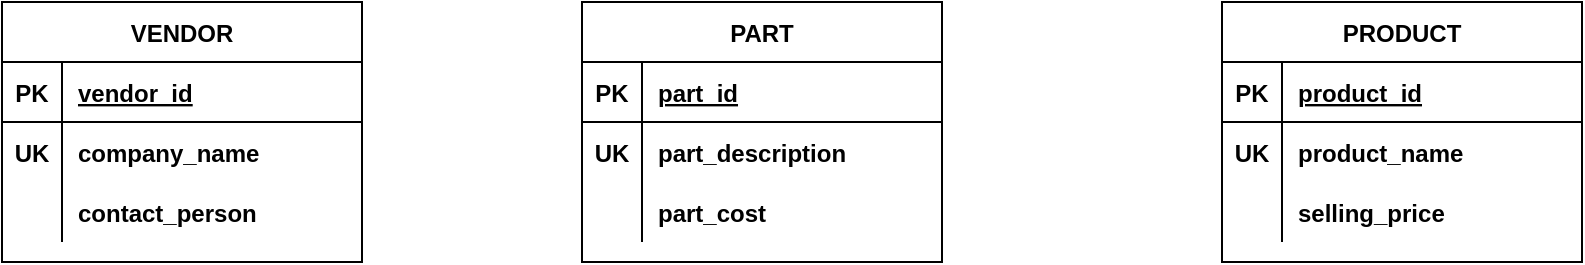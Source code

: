 <mxfile version="15.2.9" type="device" pages="3"><diagram id="j-eMclJ7GoJpoXUN39V1" name="P02-02a"><mxGraphModel dx="1038" dy="547" grid="1" gridSize="10" guides="1" tooltips="1" connect="1" arrows="1" fold="1" page="1" pageScale="1" pageWidth="1700" pageHeight="1100" math="0" shadow="0"><root><mxCell id="0"/><mxCell id="1" parent="0"/><mxCell id="tGyZ5kqAIC_zMIzAUrxz-1" value="VENDOR" style="shape=table;startSize=30;container=1;collapsible=1;childLayout=tableLayout;fixedRows=1;rowLines=0;fontStyle=1;align=center;resizeLast=1;" vertex="1" parent="1"><mxGeometry x="120" y="90" width="180" height="130" as="geometry"/></mxCell><mxCell id="tGyZ5kqAIC_zMIzAUrxz-2" value="" style="shape=partialRectangle;collapsible=0;dropTarget=0;pointerEvents=0;fillColor=none;top=0;left=0;bottom=1;right=0;points=[[0,0.5],[1,0.5]];portConstraint=eastwest;" vertex="1" parent="tGyZ5kqAIC_zMIzAUrxz-1"><mxGeometry y="30" width="180" height="30" as="geometry"/></mxCell><mxCell id="tGyZ5kqAIC_zMIzAUrxz-3" value="PK" style="shape=partialRectangle;connectable=0;fillColor=none;top=0;left=0;bottom=0;right=0;fontStyle=1;overflow=hidden;" vertex="1" parent="tGyZ5kqAIC_zMIzAUrxz-2"><mxGeometry width="30" height="30" as="geometry"><mxRectangle width="30" height="30" as="alternateBounds"/></mxGeometry></mxCell><mxCell id="tGyZ5kqAIC_zMIzAUrxz-4" value="vendor_id" style="shape=partialRectangle;connectable=0;fillColor=none;top=0;left=0;bottom=0;right=0;align=left;spacingLeft=6;fontStyle=5;overflow=hidden;" vertex="1" parent="tGyZ5kqAIC_zMIzAUrxz-2"><mxGeometry x="30" width="150" height="30" as="geometry"><mxRectangle width="150" height="30" as="alternateBounds"/></mxGeometry></mxCell><mxCell id="tGyZ5kqAIC_zMIzAUrxz-5" value="" style="shape=partialRectangle;collapsible=0;dropTarget=0;pointerEvents=0;fillColor=none;top=0;left=0;bottom=0;right=0;points=[[0,0.5],[1,0.5]];portConstraint=eastwest;" vertex="1" parent="tGyZ5kqAIC_zMIzAUrxz-1"><mxGeometry y="60" width="180" height="30" as="geometry"/></mxCell><mxCell id="tGyZ5kqAIC_zMIzAUrxz-6" value="UK" style="shape=partialRectangle;connectable=0;fillColor=none;top=0;left=0;bottom=0;right=0;editable=1;overflow=hidden;fontStyle=1" vertex="1" parent="tGyZ5kqAIC_zMIzAUrxz-5"><mxGeometry width="30" height="30" as="geometry"><mxRectangle width="30" height="30" as="alternateBounds"/></mxGeometry></mxCell><mxCell id="tGyZ5kqAIC_zMIzAUrxz-7" value="company_name" style="shape=partialRectangle;connectable=0;fillColor=none;top=0;left=0;bottom=0;right=0;align=left;spacingLeft=6;overflow=hidden;fontStyle=1" vertex="1" parent="tGyZ5kqAIC_zMIzAUrxz-5"><mxGeometry x="30" width="150" height="30" as="geometry"><mxRectangle width="150" height="30" as="alternateBounds"/></mxGeometry></mxCell><mxCell id="tGyZ5kqAIC_zMIzAUrxz-8" value="" style="shape=partialRectangle;collapsible=0;dropTarget=0;pointerEvents=0;fillColor=none;top=0;left=0;bottom=0;right=0;points=[[0,0.5],[1,0.5]];portConstraint=eastwest;" vertex="1" parent="tGyZ5kqAIC_zMIzAUrxz-1"><mxGeometry y="90" width="180" height="30" as="geometry"/></mxCell><mxCell id="tGyZ5kqAIC_zMIzAUrxz-9" value="" style="shape=partialRectangle;connectable=0;fillColor=none;top=0;left=0;bottom=0;right=0;editable=1;overflow=hidden;" vertex="1" parent="tGyZ5kqAIC_zMIzAUrxz-8"><mxGeometry width="30" height="30" as="geometry"><mxRectangle width="30" height="30" as="alternateBounds"/></mxGeometry></mxCell><mxCell id="tGyZ5kqAIC_zMIzAUrxz-10" value="contact_person" style="shape=partialRectangle;connectable=0;fillColor=none;top=0;left=0;bottom=0;right=0;align=left;spacingLeft=6;overflow=hidden;fontStyle=1" vertex="1" parent="tGyZ5kqAIC_zMIzAUrxz-8"><mxGeometry x="30" width="150" height="30" as="geometry"><mxRectangle width="150" height="30" as="alternateBounds"/></mxGeometry></mxCell><mxCell id="tGyZ5kqAIC_zMIzAUrxz-17" value="PART" style="shape=table;startSize=30;container=1;collapsible=1;childLayout=tableLayout;fixedRows=1;rowLines=0;fontStyle=1;align=center;resizeLast=1;" vertex="1" parent="1"><mxGeometry x="410" y="90" width="180" height="130" as="geometry"/></mxCell><mxCell id="tGyZ5kqAIC_zMIzAUrxz-18" value="" style="shape=partialRectangle;collapsible=0;dropTarget=0;pointerEvents=0;fillColor=none;top=0;left=0;bottom=1;right=0;points=[[0,0.5],[1,0.5]];portConstraint=eastwest;" vertex="1" parent="tGyZ5kqAIC_zMIzAUrxz-17"><mxGeometry y="30" width="180" height="30" as="geometry"/></mxCell><mxCell id="tGyZ5kqAIC_zMIzAUrxz-19" value="PK" style="shape=partialRectangle;connectable=0;fillColor=none;top=0;left=0;bottom=0;right=0;fontStyle=1;overflow=hidden;" vertex="1" parent="tGyZ5kqAIC_zMIzAUrxz-18"><mxGeometry width="30" height="30" as="geometry"><mxRectangle width="30" height="30" as="alternateBounds"/></mxGeometry></mxCell><mxCell id="tGyZ5kqAIC_zMIzAUrxz-20" value="part_id" style="shape=partialRectangle;connectable=0;fillColor=none;top=0;left=0;bottom=0;right=0;align=left;spacingLeft=6;fontStyle=5;overflow=hidden;" vertex="1" parent="tGyZ5kqAIC_zMIzAUrxz-18"><mxGeometry x="30" width="150" height="30" as="geometry"><mxRectangle width="150" height="30" as="alternateBounds"/></mxGeometry></mxCell><mxCell id="tGyZ5kqAIC_zMIzAUrxz-21" value="" style="shape=partialRectangle;collapsible=0;dropTarget=0;pointerEvents=0;fillColor=none;top=0;left=0;bottom=0;right=0;points=[[0,0.5],[1,0.5]];portConstraint=eastwest;" vertex="1" parent="tGyZ5kqAIC_zMIzAUrxz-17"><mxGeometry y="60" width="180" height="30" as="geometry"/></mxCell><mxCell id="tGyZ5kqAIC_zMIzAUrxz-22" value="UK" style="shape=partialRectangle;connectable=0;fillColor=none;top=0;left=0;bottom=0;right=0;editable=1;overflow=hidden;fontStyle=1" vertex="1" parent="tGyZ5kqAIC_zMIzAUrxz-21"><mxGeometry width="30" height="30" as="geometry"><mxRectangle width="30" height="30" as="alternateBounds"/></mxGeometry></mxCell><mxCell id="tGyZ5kqAIC_zMIzAUrxz-23" value="part_description" style="shape=partialRectangle;connectable=0;fillColor=none;top=0;left=0;bottom=0;right=0;align=left;spacingLeft=6;overflow=hidden;fontStyle=1" vertex="1" parent="tGyZ5kqAIC_zMIzAUrxz-21"><mxGeometry x="30" width="150" height="30" as="geometry"><mxRectangle width="150" height="30" as="alternateBounds"/></mxGeometry></mxCell><mxCell id="tGyZ5kqAIC_zMIzAUrxz-24" value="" style="shape=partialRectangle;collapsible=0;dropTarget=0;pointerEvents=0;fillColor=none;top=0;left=0;bottom=0;right=0;points=[[0,0.5],[1,0.5]];portConstraint=eastwest;" vertex="1" parent="tGyZ5kqAIC_zMIzAUrxz-17"><mxGeometry y="90" width="180" height="30" as="geometry"/></mxCell><mxCell id="tGyZ5kqAIC_zMIzAUrxz-25" value="" style="shape=partialRectangle;connectable=0;fillColor=none;top=0;left=0;bottom=0;right=0;editable=1;overflow=hidden;" vertex="1" parent="tGyZ5kqAIC_zMIzAUrxz-24"><mxGeometry width="30" height="30" as="geometry"><mxRectangle width="30" height="30" as="alternateBounds"/></mxGeometry></mxCell><mxCell id="tGyZ5kqAIC_zMIzAUrxz-26" value="part_cost" style="shape=partialRectangle;connectable=0;fillColor=none;top=0;left=0;bottom=0;right=0;align=left;spacingLeft=6;overflow=hidden;fontStyle=1" vertex="1" parent="tGyZ5kqAIC_zMIzAUrxz-24"><mxGeometry x="30" width="150" height="30" as="geometry"><mxRectangle width="150" height="30" as="alternateBounds"/></mxGeometry></mxCell><mxCell id="tGyZ5kqAIC_zMIzAUrxz-28" value="PRODUCT" style="shape=table;startSize=30;container=1;collapsible=1;childLayout=tableLayout;fixedRows=1;rowLines=0;fontStyle=1;align=center;resizeLast=1;" vertex="1" parent="1"><mxGeometry x="730" y="90" width="180" height="130" as="geometry"/></mxCell><mxCell id="tGyZ5kqAIC_zMIzAUrxz-29" value="" style="shape=partialRectangle;collapsible=0;dropTarget=0;pointerEvents=0;fillColor=none;top=0;left=0;bottom=1;right=0;points=[[0,0.5],[1,0.5]];portConstraint=eastwest;" vertex="1" parent="tGyZ5kqAIC_zMIzAUrxz-28"><mxGeometry y="30" width="180" height="30" as="geometry"/></mxCell><mxCell id="tGyZ5kqAIC_zMIzAUrxz-30" value="PK" style="shape=partialRectangle;connectable=0;fillColor=none;top=0;left=0;bottom=0;right=0;fontStyle=1;overflow=hidden;" vertex="1" parent="tGyZ5kqAIC_zMIzAUrxz-29"><mxGeometry width="30" height="30" as="geometry"><mxRectangle width="30" height="30" as="alternateBounds"/></mxGeometry></mxCell><mxCell id="tGyZ5kqAIC_zMIzAUrxz-31" value="product_id" style="shape=partialRectangle;connectable=0;fillColor=none;top=0;left=0;bottom=0;right=0;align=left;spacingLeft=6;fontStyle=5;overflow=hidden;" vertex="1" parent="tGyZ5kqAIC_zMIzAUrxz-29"><mxGeometry x="30" width="150" height="30" as="geometry"><mxRectangle width="150" height="30" as="alternateBounds"/></mxGeometry></mxCell><mxCell id="tGyZ5kqAIC_zMIzAUrxz-32" value="" style="shape=partialRectangle;collapsible=0;dropTarget=0;pointerEvents=0;fillColor=none;top=0;left=0;bottom=0;right=0;points=[[0,0.5],[1,0.5]];portConstraint=eastwest;" vertex="1" parent="tGyZ5kqAIC_zMIzAUrxz-28"><mxGeometry y="60" width="180" height="30" as="geometry"/></mxCell><mxCell id="tGyZ5kqAIC_zMIzAUrxz-33" value="UK" style="shape=partialRectangle;connectable=0;fillColor=none;top=0;left=0;bottom=0;right=0;editable=1;overflow=hidden;fontStyle=1" vertex="1" parent="tGyZ5kqAIC_zMIzAUrxz-32"><mxGeometry width="30" height="30" as="geometry"><mxRectangle width="30" height="30" as="alternateBounds"/></mxGeometry></mxCell><mxCell id="tGyZ5kqAIC_zMIzAUrxz-34" value="product_name" style="shape=partialRectangle;connectable=0;fillColor=none;top=0;left=0;bottom=0;right=0;align=left;spacingLeft=6;overflow=hidden;fontStyle=1" vertex="1" parent="tGyZ5kqAIC_zMIzAUrxz-32"><mxGeometry x="30" width="150" height="30" as="geometry"><mxRectangle width="150" height="30" as="alternateBounds"/></mxGeometry></mxCell><mxCell id="tGyZ5kqAIC_zMIzAUrxz-35" value="" style="shape=partialRectangle;collapsible=0;dropTarget=0;pointerEvents=0;fillColor=none;top=0;left=0;bottom=0;right=0;points=[[0,0.5],[1,0.5]];portConstraint=eastwest;" vertex="1" parent="tGyZ5kqAIC_zMIzAUrxz-28"><mxGeometry y="90" width="180" height="30" as="geometry"/></mxCell><mxCell id="tGyZ5kqAIC_zMIzAUrxz-36" value="" style="shape=partialRectangle;connectable=0;fillColor=none;top=0;left=0;bottom=0;right=0;editable=1;overflow=hidden;" vertex="1" parent="tGyZ5kqAIC_zMIzAUrxz-35"><mxGeometry width="30" height="30" as="geometry"><mxRectangle width="30" height="30" as="alternateBounds"/></mxGeometry></mxCell><mxCell id="tGyZ5kqAIC_zMIzAUrxz-37" value="selling_price" style="shape=partialRectangle;connectable=0;fillColor=none;top=0;left=0;bottom=0;right=0;align=left;spacingLeft=6;overflow=hidden;fontStyle=1" vertex="1" parent="tGyZ5kqAIC_zMIzAUrxz-35"><mxGeometry x="30" width="150" height="30" as="geometry"><mxRectangle width="150" height="30" as="alternateBounds"/></mxGeometry></mxCell></root></mxGraphModel></diagram><diagram id="cSMPteTDrzW2L9TDzC6h" name="P02-02b"><mxGraphModel dx="1038" dy="491" grid="1" gridSize="10" guides="1" tooltips="1" connect="1" arrows="1" fold="1" page="1" pageScale="1" pageWidth="1700" pageHeight="1100" math="0" shadow="0"><root><mxCell id="3jjZZGxSP3UrWLaYVAmO-0"/><mxCell id="3jjZZGxSP3UrWLaYVAmO-1" parent="3jjZZGxSP3UrWLaYVAmO-0"/><mxCell id="3jjZZGxSP3UrWLaYVAmO-2" value="VENDOR" style="shape=table;startSize=30;container=1;collapsible=1;childLayout=tableLayout;fixedRows=1;rowLines=0;fontStyle=1;align=center;resizeLast=1;" vertex="1" parent="3jjZZGxSP3UrWLaYVAmO-1"><mxGeometry x="60" y="60" width="180" height="130" as="geometry"/></mxCell><mxCell id="3jjZZGxSP3UrWLaYVAmO-3" value="" style="shape=partialRectangle;collapsible=0;dropTarget=0;pointerEvents=0;fillColor=none;top=0;left=0;bottom=1;right=0;points=[[0,0.5],[1,0.5]];portConstraint=eastwest;" vertex="1" parent="3jjZZGxSP3UrWLaYVAmO-2"><mxGeometry y="30" width="180" height="30" as="geometry"/></mxCell><mxCell id="3jjZZGxSP3UrWLaYVAmO-4" value="PK" style="shape=partialRectangle;connectable=0;fillColor=none;top=0;left=0;bottom=0;right=0;fontStyle=1;overflow=hidden;" vertex="1" parent="3jjZZGxSP3UrWLaYVAmO-3"><mxGeometry width="30" height="30" as="geometry"><mxRectangle width="30" height="30" as="alternateBounds"/></mxGeometry></mxCell><mxCell id="3jjZZGxSP3UrWLaYVAmO-5" value="vendor_id" style="shape=partialRectangle;connectable=0;fillColor=none;top=0;left=0;bottom=0;right=0;align=left;spacingLeft=6;fontStyle=5;overflow=hidden;" vertex="1" parent="3jjZZGxSP3UrWLaYVAmO-3"><mxGeometry x="30" width="150" height="30" as="geometry"><mxRectangle width="150" height="30" as="alternateBounds"/></mxGeometry></mxCell><mxCell id="3jjZZGxSP3UrWLaYVAmO-6" value="" style="shape=partialRectangle;collapsible=0;dropTarget=0;pointerEvents=0;fillColor=none;top=0;left=0;bottom=0;right=0;points=[[0,0.5],[1,0.5]];portConstraint=eastwest;" vertex="1" parent="3jjZZGxSP3UrWLaYVAmO-2"><mxGeometry y="60" width="180" height="30" as="geometry"/></mxCell><mxCell id="3jjZZGxSP3UrWLaYVAmO-7" value="UK" style="shape=partialRectangle;connectable=0;fillColor=none;top=0;left=0;bottom=0;right=0;editable=1;overflow=hidden;fontStyle=1" vertex="1" parent="3jjZZGxSP3UrWLaYVAmO-6"><mxGeometry width="30" height="30" as="geometry"><mxRectangle width="30" height="30" as="alternateBounds"/></mxGeometry></mxCell><mxCell id="3jjZZGxSP3UrWLaYVAmO-8" value="company_name" style="shape=partialRectangle;connectable=0;fillColor=none;top=0;left=0;bottom=0;right=0;align=left;spacingLeft=6;overflow=hidden;fontStyle=1" vertex="1" parent="3jjZZGxSP3UrWLaYVAmO-6"><mxGeometry x="30" width="150" height="30" as="geometry"><mxRectangle width="150" height="30" as="alternateBounds"/></mxGeometry></mxCell><mxCell id="3jjZZGxSP3UrWLaYVAmO-9" value="" style="shape=partialRectangle;collapsible=0;dropTarget=0;pointerEvents=0;fillColor=none;top=0;left=0;bottom=0;right=0;points=[[0,0.5],[1,0.5]];portConstraint=eastwest;" vertex="1" parent="3jjZZGxSP3UrWLaYVAmO-2"><mxGeometry y="90" width="180" height="30" as="geometry"/></mxCell><mxCell id="3jjZZGxSP3UrWLaYVAmO-10" value="" style="shape=partialRectangle;connectable=0;fillColor=none;top=0;left=0;bottom=0;right=0;editable=1;overflow=hidden;" vertex="1" parent="3jjZZGxSP3UrWLaYVAmO-9"><mxGeometry width="30" height="30" as="geometry"><mxRectangle width="30" height="30" as="alternateBounds"/></mxGeometry></mxCell><mxCell id="3jjZZGxSP3UrWLaYVAmO-11" value="contact_person" style="shape=partialRectangle;connectable=0;fillColor=none;top=0;left=0;bottom=0;right=0;align=left;spacingLeft=6;overflow=hidden;fontStyle=1" vertex="1" parent="3jjZZGxSP3UrWLaYVAmO-9"><mxGeometry x="30" width="150" height="30" as="geometry"><mxRectangle width="150" height="30" as="alternateBounds"/></mxGeometry></mxCell><mxCell id="3jjZZGxSP3UrWLaYVAmO-12" value="PART" style="shape=table;startSize=30;container=1;collapsible=1;childLayout=tableLayout;fixedRows=1;rowLines=0;fontStyle=1;align=center;resizeLast=1;" vertex="1" parent="3jjZZGxSP3UrWLaYVAmO-1"><mxGeometry x="410" y="230" width="180" height="130" as="geometry"/></mxCell><mxCell id="3jjZZGxSP3UrWLaYVAmO-13" value="" style="shape=partialRectangle;collapsible=0;dropTarget=0;pointerEvents=0;fillColor=none;top=0;left=0;bottom=1;right=0;points=[[0,0.5],[1,0.5]];portConstraint=eastwest;" vertex="1" parent="3jjZZGxSP3UrWLaYVAmO-12"><mxGeometry y="30" width="180" height="30" as="geometry"/></mxCell><mxCell id="3jjZZGxSP3UrWLaYVAmO-14" value="PK" style="shape=partialRectangle;connectable=0;fillColor=none;top=0;left=0;bottom=0;right=0;fontStyle=1;overflow=hidden;" vertex="1" parent="3jjZZGxSP3UrWLaYVAmO-13"><mxGeometry width="30" height="30" as="geometry"><mxRectangle width="30" height="30" as="alternateBounds"/></mxGeometry></mxCell><mxCell id="3jjZZGxSP3UrWLaYVAmO-15" value="part_id" style="shape=partialRectangle;connectable=0;fillColor=none;top=0;left=0;bottom=0;right=0;align=left;spacingLeft=6;fontStyle=5;overflow=hidden;" vertex="1" parent="3jjZZGxSP3UrWLaYVAmO-13"><mxGeometry x="30" width="150" height="30" as="geometry"><mxRectangle width="150" height="30" as="alternateBounds"/></mxGeometry></mxCell><mxCell id="3jjZZGxSP3UrWLaYVAmO-16" value="" style="shape=partialRectangle;collapsible=0;dropTarget=0;pointerEvents=0;fillColor=none;top=0;left=0;bottom=0;right=0;points=[[0,0.5],[1,0.5]];portConstraint=eastwest;" vertex="1" parent="3jjZZGxSP3UrWLaYVAmO-12"><mxGeometry y="60" width="180" height="30" as="geometry"/></mxCell><mxCell id="3jjZZGxSP3UrWLaYVAmO-17" value="UK" style="shape=partialRectangle;connectable=0;fillColor=none;top=0;left=0;bottom=0;right=0;editable=1;overflow=hidden;fontStyle=1" vertex="1" parent="3jjZZGxSP3UrWLaYVAmO-16"><mxGeometry width="30" height="30" as="geometry"><mxRectangle width="30" height="30" as="alternateBounds"/></mxGeometry></mxCell><mxCell id="3jjZZGxSP3UrWLaYVAmO-18" value="part_description" style="shape=partialRectangle;connectable=0;fillColor=none;top=0;left=0;bottom=0;right=0;align=left;spacingLeft=6;overflow=hidden;fontStyle=1" vertex="1" parent="3jjZZGxSP3UrWLaYVAmO-16"><mxGeometry x="30" width="150" height="30" as="geometry"><mxRectangle width="150" height="30" as="alternateBounds"/></mxGeometry></mxCell><mxCell id="3jjZZGxSP3UrWLaYVAmO-19" value="" style="shape=partialRectangle;collapsible=0;dropTarget=0;pointerEvents=0;fillColor=none;top=0;left=0;bottom=0;right=0;points=[[0,0.5],[1,0.5]];portConstraint=eastwest;" vertex="1" parent="3jjZZGxSP3UrWLaYVAmO-12"><mxGeometry y="90" width="180" height="30" as="geometry"/></mxCell><mxCell id="3jjZZGxSP3UrWLaYVAmO-20" value="" style="shape=partialRectangle;connectable=0;fillColor=none;top=0;left=0;bottom=0;right=0;editable=1;overflow=hidden;" vertex="1" parent="3jjZZGxSP3UrWLaYVAmO-19"><mxGeometry width="30" height="30" as="geometry"><mxRectangle width="30" height="30" as="alternateBounds"/></mxGeometry></mxCell><mxCell id="3jjZZGxSP3UrWLaYVAmO-21" value="part_cost" style="shape=partialRectangle;connectable=0;fillColor=none;top=0;left=0;bottom=0;right=0;align=left;spacingLeft=6;overflow=hidden;fontStyle=1" vertex="1" parent="3jjZZGxSP3UrWLaYVAmO-19"><mxGeometry x="30" width="150" height="30" as="geometry"><mxRectangle width="150" height="30" as="alternateBounds"/></mxGeometry></mxCell><mxCell id="3jjZZGxSP3UrWLaYVAmO-22" value="PRODUCT" style="shape=table;startSize=30;container=1;collapsible=1;childLayout=tableLayout;fixedRows=1;rowLines=0;fontStyle=1;align=center;resizeLast=1;" vertex="1" parent="3jjZZGxSP3UrWLaYVAmO-1"><mxGeometry x="780" y="60" width="180" height="130" as="geometry"/></mxCell><mxCell id="3jjZZGxSP3UrWLaYVAmO-23" value="" style="shape=partialRectangle;collapsible=0;dropTarget=0;pointerEvents=0;fillColor=none;top=0;left=0;bottom=1;right=0;points=[[0,0.5],[1,0.5]];portConstraint=eastwest;" vertex="1" parent="3jjZZGxSP3UrWLaYVAmO-22"><mxGeometry y="30" width="180" height="30" as="geometry"/></mxCell><mxCell id="3jjZZGxSP3UrWLaYVAmO-24" value="PK" style="shape=partialRectangle;connectable=0;fillColor=none;top=0;left=0;bottom=0;right=0;fontStyle=1;overflow=hidden;" vertex="1" parent="3jjZZGxSP3UrWLaYVAmO-23"><mxGeometry width="30" height="30" as="geometry"><mxRectangle width="30" height="30" as="alternateBounds"/></mxGeometry></mxCell><mxCell id="3jjZZGxSP3UrWLaYVAmO-25" value="product_id" style="shape=partialRectangle;connectable=0;fillColor=none;top=0;left=0;bottom=0;right=0;align=left;spacingLeft=6;fontStyle=5;overflow=hidden;" vertex="1" parent="3jjZZGxSP3UrWLaYVAmO-23"><mxGeometry x="30" width="150" height="30" as="geometry"><mxRectangle width="150" height="30" as="alternateBounds"/></mxGeometry></mxCell><mxCell id="3jjZZGxSP3UrWLaYVAmO-26" value="" style="shape=partialRectangle;collapsible=0;dropTarget=0;pointerEvents=0;fillColor=none;top=0;left=0;bottom=0;right=0;points=[[0,0.5],[1,0.5]];portConstraint=eastwest;" vertex="1" parent="3jjZZGxSP3UrWLaYVAmO-22"><mxGeometry y="60" width="180" height="30" as="geometry"/></mxCell><mxCell id="3jjZZGxSP3UrWLaYVAmO-27" value="UK" style="shape=partialRectangle;connectable=0;fillColor=none;top=0;left=0;bottom=0;right=0;editable=1;overflow=hidden;fontStyle=1" vertex="1" parent="3jjZZGxSP3UrWLaYVAmO-26"><mxGeometry width="30" height="30" as="geometry"><mxRectangle width="30" height="30" as="alternateBounds"/></mxGeometry></mxCell><mxCell id="3jjZZGxSP3UrWLaYVAmO-28" value="product_name" style="shape=partialRectangle;connectable=0;fillColor=none;top=0;left=0;bottom=0;right=0;align=left;spacingLeft=6;overflow=hidden;fontStyle=1" vertex="1" parent="3jjZZGxSP3UrWLaYVAmO-26"><mxGeometry x="30" width="150" height="30" as="geometry"><mxRectangle width="150" height="30" as="alternateBounds"/></mxGeometry></mxCell><mxCell id="3jjZZGxSP3UrWLaYVAmO-29" value="" style="shape=partialRectangle;collapsible=0;dropTarget=0;pointerEvents=0;fillColor=none;top=0;left=0;bottom=0;right=0;points=[[0,0.5],[1,0.5]];portConstraint=eastwest;" vertex="1" parent="3jjZZGxSP3UrWLaYVAmO-22"><mxGeometry y="90" width="180" height="30" as="geometry"/></mxCell><mxCell id="3jjZZGxSP3UrWLaYVAmO-30" value="" style="shape=partialRectangle;connectable=0;fillColor=none;top=0;left=0;bottom=0;right=0;editable=1;overflow=hidden;" vertex="1" parent="3jjZZGxSP3UrWLaYVAmO-29"><mxGeometry width="30" height="30" as="geometry"><mxRectangle width="30" height="30" as="alternateBounds"/></mxGeometry></mxCell><mxCell id="3jjZZGxSP3UrWLaYVAmO-31" value="selling_price" style="shape=partialRectangle;connectable=0;fillColor=none;top=0;left=0;bottom=0;right=0;align=left;spacingLeft=6;overflow=hidden;fontStyle=1" vertex="1" parent="3jjZZGxSP3UrWLaYVAmO-29"><mxGeometry x="30" width="150" height="30" as="geometry"><mxRectangle width="150" height="30" as="alternateBounds"/></mxGeometry></mxCell><mxCell id="SdVCsTLDUl79HSYPWdH0-0" value="" style="endArrow=ERzeroToMany;html=1;rounded=0;exitX=1;exitY=0.5;exitDx=0;exitDy=0;entryX=0;entryY=0.5;entryDx=0;entryDy=0;startArrow=ERmandOne;startFill=0;endSize=12;startSize=12;endFill=0;edgeStyle=orthogonalEdgeStyle;dashed=1;" edge="1" parent="3jjZZGxSP3UrWLaYVAmO-1" source="3jjZZGxSP3UrWLaYVAmO-3" target="3jjZZGxSP3UrWLaYVAmO-13"><mxGeometry relative="1" as="geometry"><mxPoint x="320" y="140" as="sourcePoint"/><mxPoint x="480" y="140" as="targetPoint"/></mxGeometry></mxCell><mxCell id="SdVCsTLDUl79HSYPWdH0-1" value="" style="endArrow=ERmandOne;html=1;rounded=0;exitX=1;exitY=0.667;exitDx=0;exitDy=0;entryX=0;entryY=0.5;entryDx=0;entryDy=0;startArrow=ERoneToMany;startFill=0;endSize=12;startSize=12;endFill=0;exitPerimeter=0;edgeStyle=orthogonalEdgeStyle;dashed=1;" edge="1" parent="3jjZZGxSP3UrWLaYVAmO-1" source="3jjZZGxSP3UrWLaYVAmO-13" target="3jjZZGxSP3UrWLaYVAmO-23"><mxGeometry relative="1" as="geometry"><mxPoint x="610" y="140" as="sourcePoint"/><mxPoint x="730" y="140" as="targetPoint"/></mxGeometry></mxCell><mxCell id="SdVCsTLDUl79HSYPWdH0-3" value="supply&lt;br&gt;be supplied by" style="text;html=1;resizable=0;autosize=1;align=center;verticalAlign=middle;points=[];fillColor=none;strokeColor=none;rounded=0;labelBackgroundColor=default;" vertex="1" parent="3jjZZGxSP3UrWLaYVAmO-1"><mxGeometry x="280" y="160" width="90" height="30" as="geometry"/></mxCell><mxCell id="SdVCsTLDUl79HSYPWdH0-4" value="assembled with&lt;br&gt;for&lt;br&gt;" style="text;html=1;resizable=0;autosize=1;align=center;verticalAlign=middle;points=[];fillColor=none;strokeColor=none;rounded=0;labelBackgroundColor=default;" vertex="1" parent="3jjZZGxSP3UrWLaYVAmO-1"><mxGeometry x="635" y="160" width="100" height="30" as="geometry"/></mxCell><mxCell id="oTP_ZaxHNOuOfPhLyR_C-0" value="&lt;b&gt;&lt;span&gt;Each VENDOR may supply zero, one or more PARTs&lt;br&gt;Each PART can have one and only one VENDOR&lt;br&gt;&lt;br&gt;Each PART can be used in one and only one PRODUCT&lt;br&gt;Each PRODUCT may have one or multiple PARTs&lt;/span&gt;&lt;br&gt;&lt;/b&gt;" style="text;html=1;resizable=0;autosize=1;align=center;verticalAlign=middle;points=[];fillColor=#fff2cc;strokeColor=#FFF2CC;rounded=0;labelBackgroundColor=#FFF2CC;" vertex="1" parent="3jjZZGxSP3UrWLaYVAmO-1"><mxGeometry x="540" y="440" width="330" height="80" as="geometry"/></mxCell></root></mxGraphModel></diagram><diagram id="OEowjMr0Q2N6E0IaQp57" name="P02-02c"><mxGraphModel dx="1038" dy="491" grid="1" gridSize="10" guides="1" tooltips="1" connect="1" arrows="1" fold="1" page="1" pageScale="1" pageWidth="1700" pageHeight="1100" math="0" shadow="0"><root><mxCell id="IMrPb3vcrz5abH7hfeCv-0"/><mxCell id="IMrPb3vcrz5abH7hfeCv-1" parent="IMrPb3vcrz5abH7hfeCv-0"/><mxCell id="-AMJraVP4MOwMelUkaTp-34" value="VENDOR" style="shape=table;startSize=30;container=1;collapsible=1;childLayout=tableLayout;fixedRows=1;rowLines=0;fontStyle=1;align=center;resizeLast=1;" vertex="1" parent="IMrPb3vcrz5abH7hfeCv-1"><mxGeometry x="70" y="70" width="180" height="130" as="geometry"/></mxCell><mxCell id="-AMJraVP4MOwMelUkaTp-35" value="" style="shape=partialRectangle;collapsible=0;dropTarget=0;pointerEvents=0;fillColor=none;top=0;left=0;bottom=1;right=0;points=[[0,0.5],[1,0.5]];portConstraint=eastwest;" vertex="1" parent="-AMJraVP4MOwMelUkaTp-34"><mxGeometry y="30" width="180" height="30" as="geometry"/></mxCell><mxCell id="-AMJraVP4MOwMelUkaTp-36" value="PK" style="shape=partialRectangle;connectable=0;fillColor=none;top=0;left=0;bottom=0;right=0;fontStyle=1;overflow=hidden;" vertex="1" parent="-AMJraVP4MOwMelUkaTp-35"><mxGeometry width="30" height="30" as="geometry"><mxRectangle width="30" height="30" as="alternateBounds"/></mxGeometry></mxCell><mxCell id="-AMJraVP4MOwMelUkaTp-37" value="vendor_id" style="shape=partialRectangle;connectable=0;fillColor=none;top=0;left=0;bottom=0;right=0;align=left;spacingLeft=6;fontStyle=5;overflow=hidden;" vertex="1" parent="-AMJraVP4MOwMelUkaTp-35"><mxGeometry x="30" width="150" height="30" as="geometry"><mxRectangle width="150" height="30" as="alternateBounds"/></mxGeometry></mxCell><mxCell id="-AMJraVP4MOwMelUkaTp-38" value="" style="shape=partialRectangle;collapsible=0;dropTarget=0;pointerEvents=0;fillColor=none;top=0;left=0;bottom=0;right=0;points=[[0,0.5],[1,0.5]];portConstraint=eastwest;" vertex="1" parent="-AMJraVP4MOwMelUkaTp-34"><mxGeometry y="60" width="180" height="30" as="geometry"/></mxCell><mxCell id="-AMJraVP4MOwMelUkaTp-39" value="UK" style="shape=partialRectangle;connectable=0;fillColor=none;top=0;left=0;bottom=0;right=0;editable=1;overflow=hidden;fontStyle=1" vertex="1" parent="-AMJraVP4MOwMelUkaTp-38"><mxGeometry width="30" height="30" as="geometry"><mxRectangle width="30" height="30" as="alternateBounds"/></mxGeometry></mxCell><mxCell id="-AMJraVP4MOwMelUkaTp-40" value="company_name" style="shape=partialRectangle;connectable=0;fillColor=none;top=0;left=0;bottom=0;right=0;align=left;spacingLeft=6;overflow=hidden;fontStyle=1" vertex="1" parent="-AMJraVP4MOwMelUkaTp-38"><mxGeometry x="30" width="150" height="30" as="geometry"><mxRectangle width="150" height="30" as="alternateBounds"/></mxGeometry></mxCell><mxCell id="-AMJraVP4MOwMelUkaTp-41" value="" style="shape=partialRectangle;collapsible=0;dropTarget=0;pointerEvents=0;fillColor=none;top=0;left=0;bottom=0;right=0;points=[[0,0.5],[1,0.5]];portConstraint=eastwest;" vertex="1" parent="-AMJraVP4MOwMelUkaTp-34"><mxGeometry y="90" width="180" height="30" as="geometry"/></mxCell><mxCell id="-AMJraVP4MOwMelUkaTp-42" value="" style="shape=partialRectangle;connectable=0;fillColor=none;top=0;left=0;bottom=0;right=0;editable=1;overflow=hidden;" vertex="1" parent="-AMJraVP4MOwMelUkaTp-41"><mxGeometry width="30" height="30" as="geometry"><mxRectangle width="30" height="30" as="alternateBounds"/></mxGeometry></mxCell><mxCell id="-AMJraVP4MOwMelUkaTp-43" value="contact_person" style="shape=partialRectangle;connectable=0;fillColor=none;top=0;left=0;bottom=0;right=0;align=left;spacingLeft=6;overflow=hidden;fontStyle=1" vertex="1" parent="-AMJraVP4MOwMelUkaTp-41"><mxGeometry x="30" width="150" height="30" as="geometry"><mxRectangle width="150" height="30" as="alternateBounds"/></mxGeometry></mxCell><mxCell id="-AMJraVP4MOwMelUkaTp-44" value="PART" style="shape=table;startSize=30;container=1;collapsible=1;childLayout=tableLayout;fixedRows=1;rowLines=0;fontStyle=1;align=center;resizeLast=1;" vertex="1" parent="IMrPb3vcrz5abH7hfeCv-1"><mxGeometry x="420" y="240" width="180" height="130" as="geometry"/></mxCell><mxCell id="-AMJraVP4MOwMelUkaTp-45" value="" style="shape=partialRectangle;collapsible=0;dropTarget=0;pointerEvents=0;fillColor=none;top=0;left=0;bottom=1;right=0;points=[[0,0.5],[1,0.5]];portConstraint=eastwest;" vertex="1" parent="-AMJraVP4MOwMelUkaTp-44"><mxGeometry y="30" width="180" height="30" as="geometry"/></mxCell><mxCell id="-AMJraVP4MOwMelUkaTp-46" value="PK" style="shape=partialRectangle;connectable=0;fillColor=none;top=0;left=0;bottom=0;right=0;fontStyle=1;overflow=hidden;" vertex="1" parent="-AMJraVP4MOwMelUkaTp-45"><mxGeometry width="30" height="30" as="geometry"><mxRectangle width="30" height="30" as="alternateBounds"/></mxGeometry></mxCell><mxCell id="-AMJraVP4MOwMelUkaTp-47" value="part_id" style="shape=partialRectangle;connectable=0;fillColor=none;top=0;left=0;bottom=0;right=0;align=left;spacingLeft=6;fontStyle=5;overflow=hidden;" vertex="1" parent="-AMJraVP4MOwMelUkaTp-45"><mxGeometry x="30" width="150" height="30" as="geometry"><mxRectangle width="150" height="30" as="alternateBounds"/></mxGeometry></mxCell><mxCell id="-AMJraVP4MOwMelUkaTp-48" value="" style="shape=partialRectangle;collapsible=0;dropTarget=0;pointerEvents=0;fillColor=none;top=0;left=0;bottom=0;right=0;points=[[0,0.5],[1,0.5]];portConstraint=eastwest;" vertex="1" parent="-AMJraVP4MOwMelUkaTp-44"><mxGeometry y="60" width="180" height="30" as="geometry"/></mxCell><mxCell id="-AMJraVP4MOwMelUkaTp-49" value="UK" style="shape=partialRectangle;connectable=0;fillColor=none;top=0;left=0;bottom=0;right=0;editable=1;overflow=hidden;fontStyle=1" vertex="1" parent="-AMJraVP4MOwMelUkaTp-48"><mxGeometry width="30" height="30" as="geometry"><mxRectangle width="30" height="30" as="alternateBounds"/></mxGeometry></mxCell><mxCell id="-AMJraVP4MOwMelUkaTp-50" value="part_description" style="shape=partialRectangle;connectable=0;fillColor=none;top=0;left=0;bottom=0;right=0;align=left;spacingLeft=6;overflow=hidden;fontStyle=1" vertex="1" parent="-AMJraVP4MOwMelUkaTp-48"><mxGeometry x="30" width="150" height="30" as="geometry"><mxRectangle width="150" height="30" as="alternateBounds"/></mxGeometry></mxCell><mxCell id="-AMJraVP4MOwMelUkaTp-51" value="" style="shape=partialRectangle;collapsible=0;dropTarget=0;pointerEvents=0;fillColor=none;top=0;left=0;bottom=0;right=0;points=[[0,0.5],[1,0.5]];portConstraint=eastwest;" vertex="1" parent="-AMJraVP4MOwMelUkaTp-44"><mxGeometry y="90" width="180" height="30" as="geometry"/></mxCell><mxCell id="-AMJraVP4MOwMelUkaTp-52" value="" style="shape=partialRectangle;connectable=0;fillColor=none;top=0;left=0;bottom=0;right=0;editable=1;overflow=hidden;" vertex="1" parent="-AMJraVP4MOwMelUkaTp-51"><mxGeometry width="30" height="30" as="geometry"><mxRectangle width="30" height="30" as="alternateBounds"/></mxGeometry></mxCell><mxCell id="-AMJraVP4MOwMelUkaTp-53" value="part_cost" style="shape=partialRectangle;connectable=0;fillColor=none;top=0;left=0;bottom=0;right=0;align=left;spacingLeft=6;overflow=hidden;fontStyle=1" vertex="1" parent="-AMJraVP4MOwMelUkaTp-51"><mxGeometry x="30" width="150" height="30" as="geometry"><mxRectangle width="150" height="30" as="alternateBounds"/></mxGeometry></mxCell><mxCell id="-AMJraVP4MOwMelUkaTp-54" value="PRODUCT" style="shape=table;startSize=30;container=1;collapsible=1;childLayout=tableLayout;fixedRows=1;rowLines=0;fontStyle=1;align=center;resizeLast=1;" vertex="1" parent="IMrPb3vcrz5abH7hfeCv-1"><mxGeometry x="790" y="70" width="180" height="130" as="geometry"/></mxCell><mxCell id="-AMJraVP4MOwMelUkaTp-55" value="" style="shape=partialRectangle;collapsible=0;dropTarget=0;pointerEvents=0;fillColor=none;top=0;left=0;bottom=1;right=0;points=[[0,0.5],[1,0.5]];portConstraint=eastwest;" vertex="1" parent="-AMJraVP4MOwMelUkaTp-54"><mxGeometry y="30" width="180" height="30" as="geometry"/></mxCell><mxCell id="-AMJraVP4MOwMelUkaTp-56" value="PK" style="shape=partialRectangle;connectable=0;fillColor=none;top=0;left=0;bottom=0;right=0;fontStyle=1;overflow=hidden;" vertex="1" parent="-AMJraVP4MOwMelUkaTp-55"><mxGeometry width="30" height="30" as="geometry"><mxRectangle width="30" height="30" as="alternateBounds"/></mxGeometry></mxCell><mxCell id="-AMJraVP4MOwMelUkaTp-57" value="product_id" style="shape=partialRectangle;connectable=0;fillColor=none;top=0;left=0;bottom=0;right=0;align=left;spacingLeft=6;fontStyle=5;overflow=hidden;" vertex="1" parent="-AMJraVP4MOwMelUkaTp-55"><mxGeometry x="30" width="150" height="30" as="geometry"><mxRectangle width="150" height="30" as="alternateBounds"/></mxGeometry></mxCell><mxCell id="-AMJraVP4MOwMelUkaTp-58" value="" style="shape=partialRectangle;collapsible=0;dropTarget=0;pointerEvents=0;fillColor=none;top=0;left=0;bottom=0;right=0;points=[[0,0.5],[1,0.5]];portConstraint=eastwest;" vertex="1" parent="-AMJraVP4MOwMelUkaTp-54"><mxGeometry y="60" width="180" height="30" as="geometry"/></mxCell><mxCell id="-AMJraVP4MOwMelUkaTp-59" value="UK" style="shape=partialRectangle;connectable=0;fillColor=none;top=0;left=0;bottom=0;right=0;editable=1;overflow=hidden;fontStyle=1" vertex="1" parent="-AMJraVP4MOwMelUkaTp-58"><mxGeometry width="30" height="30" as="geometry"><mxRectangle width="30" height="30" as="alternateBounds"/></mxGeometry></mxCell><mxCell id="-AMJraVP4MOwMelUkaTp-60" value="product_name" style="shape=partialRectangle;connectable=0;fillColor=none;top=0;left=0;bottom=0;right=0;align=left;spacingLeft=6;overflow=hidden;fontStyle=1" vertex="1" parent="-AMJraVP4MOwMelUkaTp-58"><mxGeometry x="30" width="150" height="30" as="geometry"><mxRectangle width="150" height="30" as="alternateBounds"/></mxGeometry></mxCell><mxCell id="-AMJraVP4MOwMelUkaTp-61" value="" style="shape=partialRectangle;collapsible=0;dropTarget=0;pointerEvents=0;fillColor=none;top=0;left=0;bottom=0;right=0;points=[[0,0.5],[1,0.5]];portConstraint=eastwest;" vertex="1" parent="-AMJraVP4MOwMelUkaTp-54"><mxGeometry y="90" width="180" height="30" as="geometry"/></mxCell><mxCell id="-AMJraVP4MOwMelUkaTp-62" value="" style="shape=partialRectangle;connectable=0;fillColor=none;top=0;left=0;bottom=0;right=0;editable=1;overflow=hidden;" vertex="1" parent="-AMJraVP4MOwMelUkaTp-61"><mxGeometry width="30" height="30" as="geometry"><mxRectangle width="30" height="30" as="alternateBounds"/></mxGeometry></mxCell><mxCell id="-AMJraVP4MOwMelUkaTp-63" value="selling_price" style="shape=partialRectangle;connectable=0;fillColor=none;top=0;left=0;bottom=0;right=0;align=left;spacingLeft=6;overflow=hidden;fontStyle=1" vertex="1" parent="-AMJraVP4MOwMelUkaTp-61"><mxGeometry x="30" width="150" height="30" as="geometry"><mxRectangle width="150" height="30" as="alternateBounds"/></mxGeometry></mxCell><mxCell id="-AMJraVP4MOwMelUkaTp-64" value="" style="endArrow=ERzeroToMany;html=1;rounded=0;exitX=1;exitY=0.5;exitDx=0;exitDy=0;entryX=0;entryY=0.5;entryDx=0;entryDy=0;startArrow=ERmandOne;startFill=0;endSize=12;startSize=12;endFill=0;edgeStyle=orthogonalEdgeStyle;dashed=1;" edge="1" parent="IMrPb3vcrz5abH7hfeCv-1" source="-AMJraVP4MOwMelUkaTp-35" target="-AMJraVP4MOwMelUkaTp-45"><mxGeometry relative="1" as="geometry"><mxPoint x="330" y="150" as="sourcePoint"/><mxPoint x="490" y="150" as="targetPoint"/></mxGeometry></mxCell><mxCell id="-AMJraVP4MOwMelUkaTp-65" value="" style="endArrow=ERzeroToOne;html=1;rounded=0;exitX=1;exitY=0.667;exitDx=0;exitDy=0;entryX=0;entryY=0.5;entryDx=0;entryDy=0;startArrow=ERoneToMany;startFill=0;endSize=12;startSize=12;endFill=0;exitPerimeter=0;edgeStyle=orthogonalEdgeStyle;dashed=1;" edge="1" parent="IMrPb3vcrz5abH7hfeCv-1" source="-AMJraVP4MOwMelUkaTp-45" target="-AMJraVP4MOwMelUkaTp-55"><mxGeometry relative="1" as="geometry"><mxPoint x="620" y="150" as="sourcePoint"/><mxPoint x="740" y="150" as="targetPoint"/></mxGeometry></mxCell><mxCell id="-AMJraVP4MOwMelUkaTp-66" value="supply&lt;br&gt;be supplied by" style="text;html=1;resizable=0;autosize=1;align=center;verticalAlign=middle;points=[];fillColor=none;strokeColor=none;rounded=0;labelBackgroundColor=default;" vertex="1" parent="IMrPb3vcrz5abH7hfeCv-1"><mxGeometry x="290" y="170" width="90" height="30" as="geometry"/></mxCell><mxCell id="-AMJraVP4MOwMelUkaTp-67" value="assembled with&lt;br&gt;for&lt;br&gt;" style="text;html=1;resizable=0;autosize=1;align=center;verticalAlign=middle;points=[];fillColor=none;strokeColor=none;rounded=0;labelBackgroundColor=default;" vertex="1" parent="IMrPb3vcrz5abH7hfeCv-1"><mxGeometry x="645" y="170" width="100" height="30" as="geometry"/></mxCell><mxCell id="UMHCwnvxLWGs2_ILRSx7-0" value="&lt;b&gt;&lt;span&gt;Each VENDOR may supply zero, one or more PARTs&lt;br&gt;Each PART can have one and only one VENDOR&lt;br&gt;&lt;br&gt;Each PART may be used in zero or one PRODUCT&lt;br&gt;Each PRODUCT may have one or multiple PARTs&lt;/span&gt;&lt;br&gt;&lt;/b&gt;" style="text;html=1;resizable=0;autosize=1;align=center;verticalAlign=middle;points=[];fillColor=#fff2cc;strokeColor=#FFF2CC;rounded=0;labelBackgroundColor=#FFF2CC;" vertex="1" parent="IMrPb3vcrz5abH7hfeCv-1"><mxGeometry x="550" y="440" width="310" height="80" as="geometry"/></mxCell></root></mxGraphModel></diagram></mxfile>